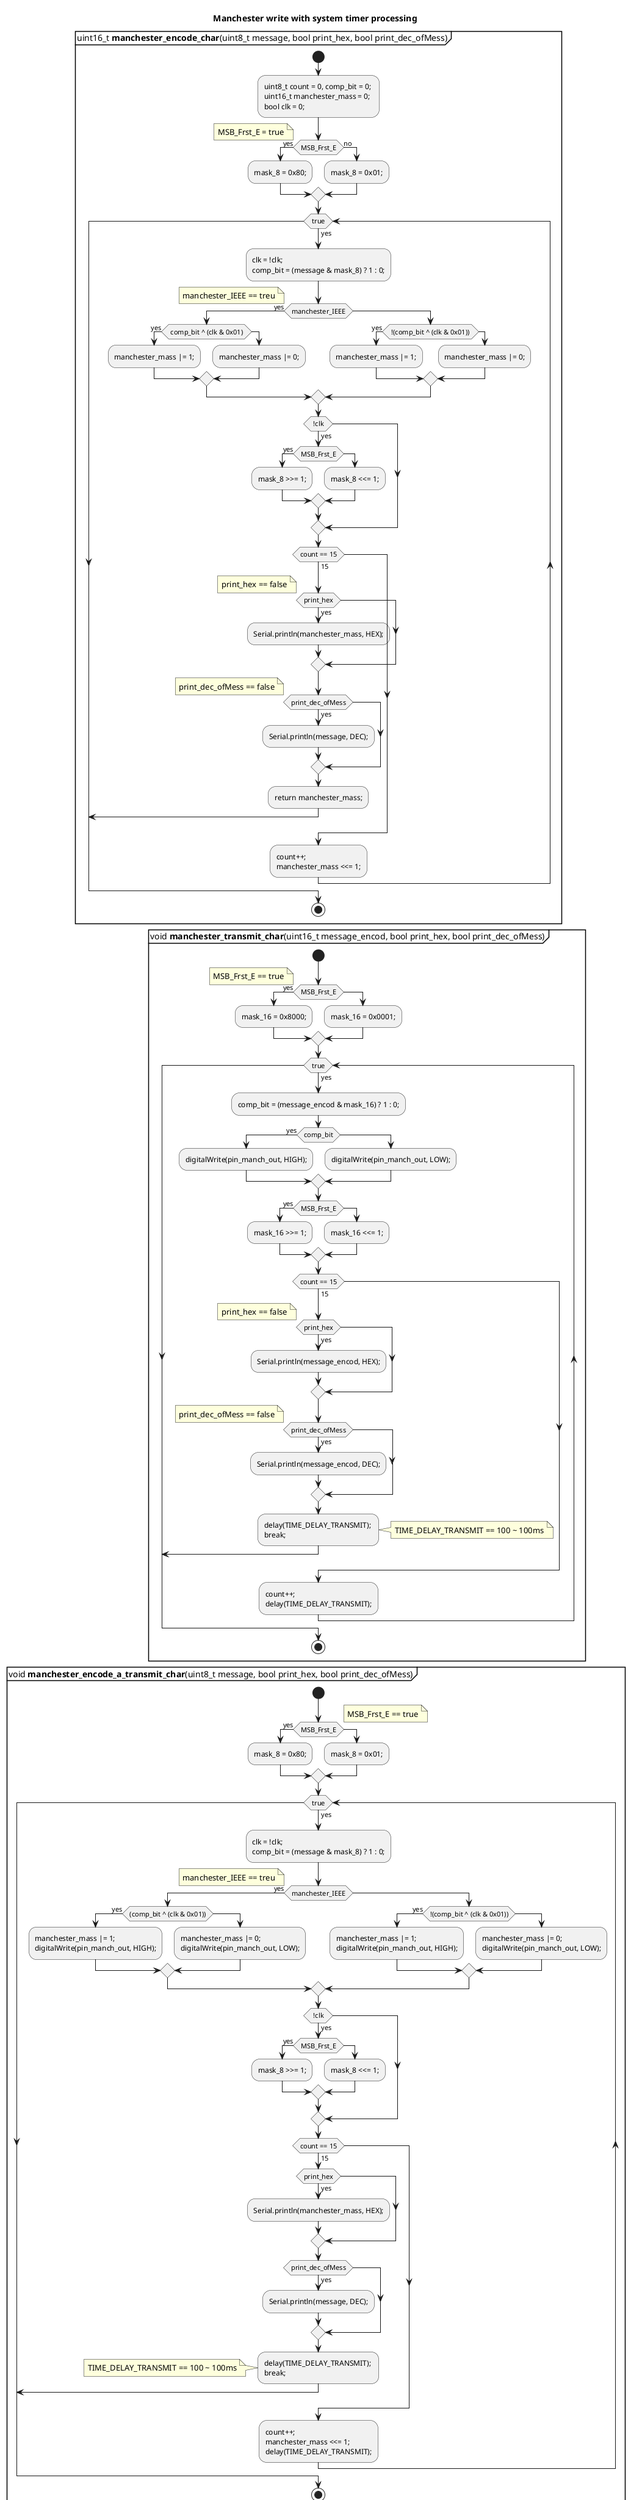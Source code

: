 @startuml
title Manchester write with system timer processing
' comment


partition "uint16_t **manchester_encode_char**(uint8_t message, bool print_hex, bool print_dec_ofMess)" {
start
    ':_Bool print_hex = false, print_dec_ofMess = false;
    :uint8_t count = 0, comp_bit = 0; \nuint16_t manchester_mass = 0; \nbool clk = 0;;
    if (MSB_Frst_E) then (yes)
        :mask_8 = 0x80;;
    else (no) 
        :mask_8 = 0x01;;
    endif
note left: MSB_Frst_E = true 

    while (true) is (yes)
        :clk = !clk; \ncomp_bit = (message & mask_8) ? 1 : 0;;
        if (manchester_IEEE) then (yes)
            if ( comp_bit ^ (clk & 0x01) ) then (yes)
                :manchester_mass |= 1;;
            else
                :manchester_mass |= 0;;
            endif
        else
            if ( !(comp_bit ^ (clk & 0x01)) ) then (yes)
                :manchester_mass |= 1;;
            else
                :manchester_mass |= 0;;
            endif
        endif
        note left: manchester_IEEE == treu
        if (!clk) then (yes)
            if (MSB_Frst_E) then (yes)
                :mask_8 >>= 1;;        
            else 
                :mask_8 <<= 1;;
            endif
        endif

        if (count == 15) then (15)
            if(print_hex) then (yes)
                :Serial.println(manchester_mass, HEX);;
            endif
        note right: print_hex == false
            if(print_dec_ofMess) then (yes)
                :Serial.println(message, DEC);;
            endif
        note right: print_dec_ofMess == false
            :return manchester_mass;;
            break
        endif

        :count++; \nmanchester_mass <<= 1;;
    endwhile

stop
}


partition "void **manchester_transmit_char**(uint16_t message_encod, bool print_hex, bool print_dec_ofMess)" {
start
    if (MSB_Frst_E) then (yes)
        :mask_16 = 0x8000;;
    else 
        :mask_16 = 0x0001;;
    endif
    note left: MSB_Frst_E == true

    while (true) is (yes)
        :comp_bit = (message_encod & mask_16) ? 1 : 0;;
        if (comp_bit) then (yes)
            :digitalWrite(pin_manch_out, HIGH);;
        else 
            :digitalWrite(pin_manch_out, LOW);;
        endif

        if (MSB_Frst_E) then (yes)
            :mask_16 >>= 1;;
        else
            :mask_16 <<= 1;;
        endif

        if (count == 15) then (15)
            if(print_hex) then (yes)
                :Serial.println(message_encod, HEX);;
            endif
         note right: print_hex == false
            if(print_dec_ofMess) then (yes)
                :Serial.println(message_encod, DEC);;
            endif
         note right: print_dec_ofMess == false
            :delay(TIME_DELAY_TRANSMIT); \nbreak;;
         note right: TIME_DELAY_TRANSMIT == 100 ~ 100ms
            break
        endif

        :count++; \ndelay(TIME_DELAY_TRANSMIT);; 

    endwhile
  
stop
}


partition "void **manchester_encode_a_transmit_char**(uint8_t message, bool print_hex, bool print_dec_ofMess)" {
start
    if (MSB_Frst_E) then (yes)
        :mask_8 = 0x80;;
    else
        :mask_8 = 0x01;;
    endif
    note right: MSB_Frst_E == true

    while (true) is (yes)
        :clk = !clk; \ncomp_bit = (message & mask_8) ? 1 : 0;;

        if (manchester_IEEE) then (yes)
            if ((comp_bit ^ (clk & 0x01))) then (yes)
                :manchester_mass |= 1; \ndigitalWrite(pin_manch_out, HIGH);;
            else
                :manchester_mass |= 0; \ndigitalWrite(pin_manch_out, LOW);;
            endif
        else
            if (!(comp_bit ^ (clk & 0x01))) then (yes)
                :manchester_mass |= 1; \ndigitalWrite(pin_manch_out, HIGH);;
            else 
                :manchester_mass |= 0; \ndigitalWrite(pin_manch_out, LOW);;
            endif
        endif
        note left: manchester_IEEE == treu

        if (!clk) then (yes)
            if (MSB_Frst_E) then (yes)
                :mask_8 >>= 1;;
            else 
                :mask_8 <<= 1;;
            endif
        endif

    if (count == 15) then (15)
        if(print_hex) then (yes)
            :Serial.println(manchester_mass, HEX);;
        endif
        if(print_dec_ofMess) then (yes)
            :Serial.println(message, DEC);;
        endif

        :delay(TIME_DELAY_TRANSMIT); \nbreak;;
        note left: TIME_DELAY_TRANSMIT == 100 ~ 100ms
        break
    endif

    :count++; \nmanchester_mass <<= 1; \ndelay(TIME_DELAY_TRANSMIT);;
    endwhile

stop
}

partition "void **manchester_transmit_string**(unsigned char message[], uint8_t length)" {
start
    
    :uint16_t mess_buf[length];;
    while ( for (uint8_t i = 0; i < length; i++) ) is (yes)
        :mess_buf[i] = **manchester_encode_char**(message[i], true);;
    endwhile

    while ( for (uint8_t i = 0; i < length; i++) ) is (yes)
        :**manchester_transmit_char**( mess_buf[i] );;
    endwhile

        :**manchester_encode_a_transmit_char**(0);;
stop
}

@enduml